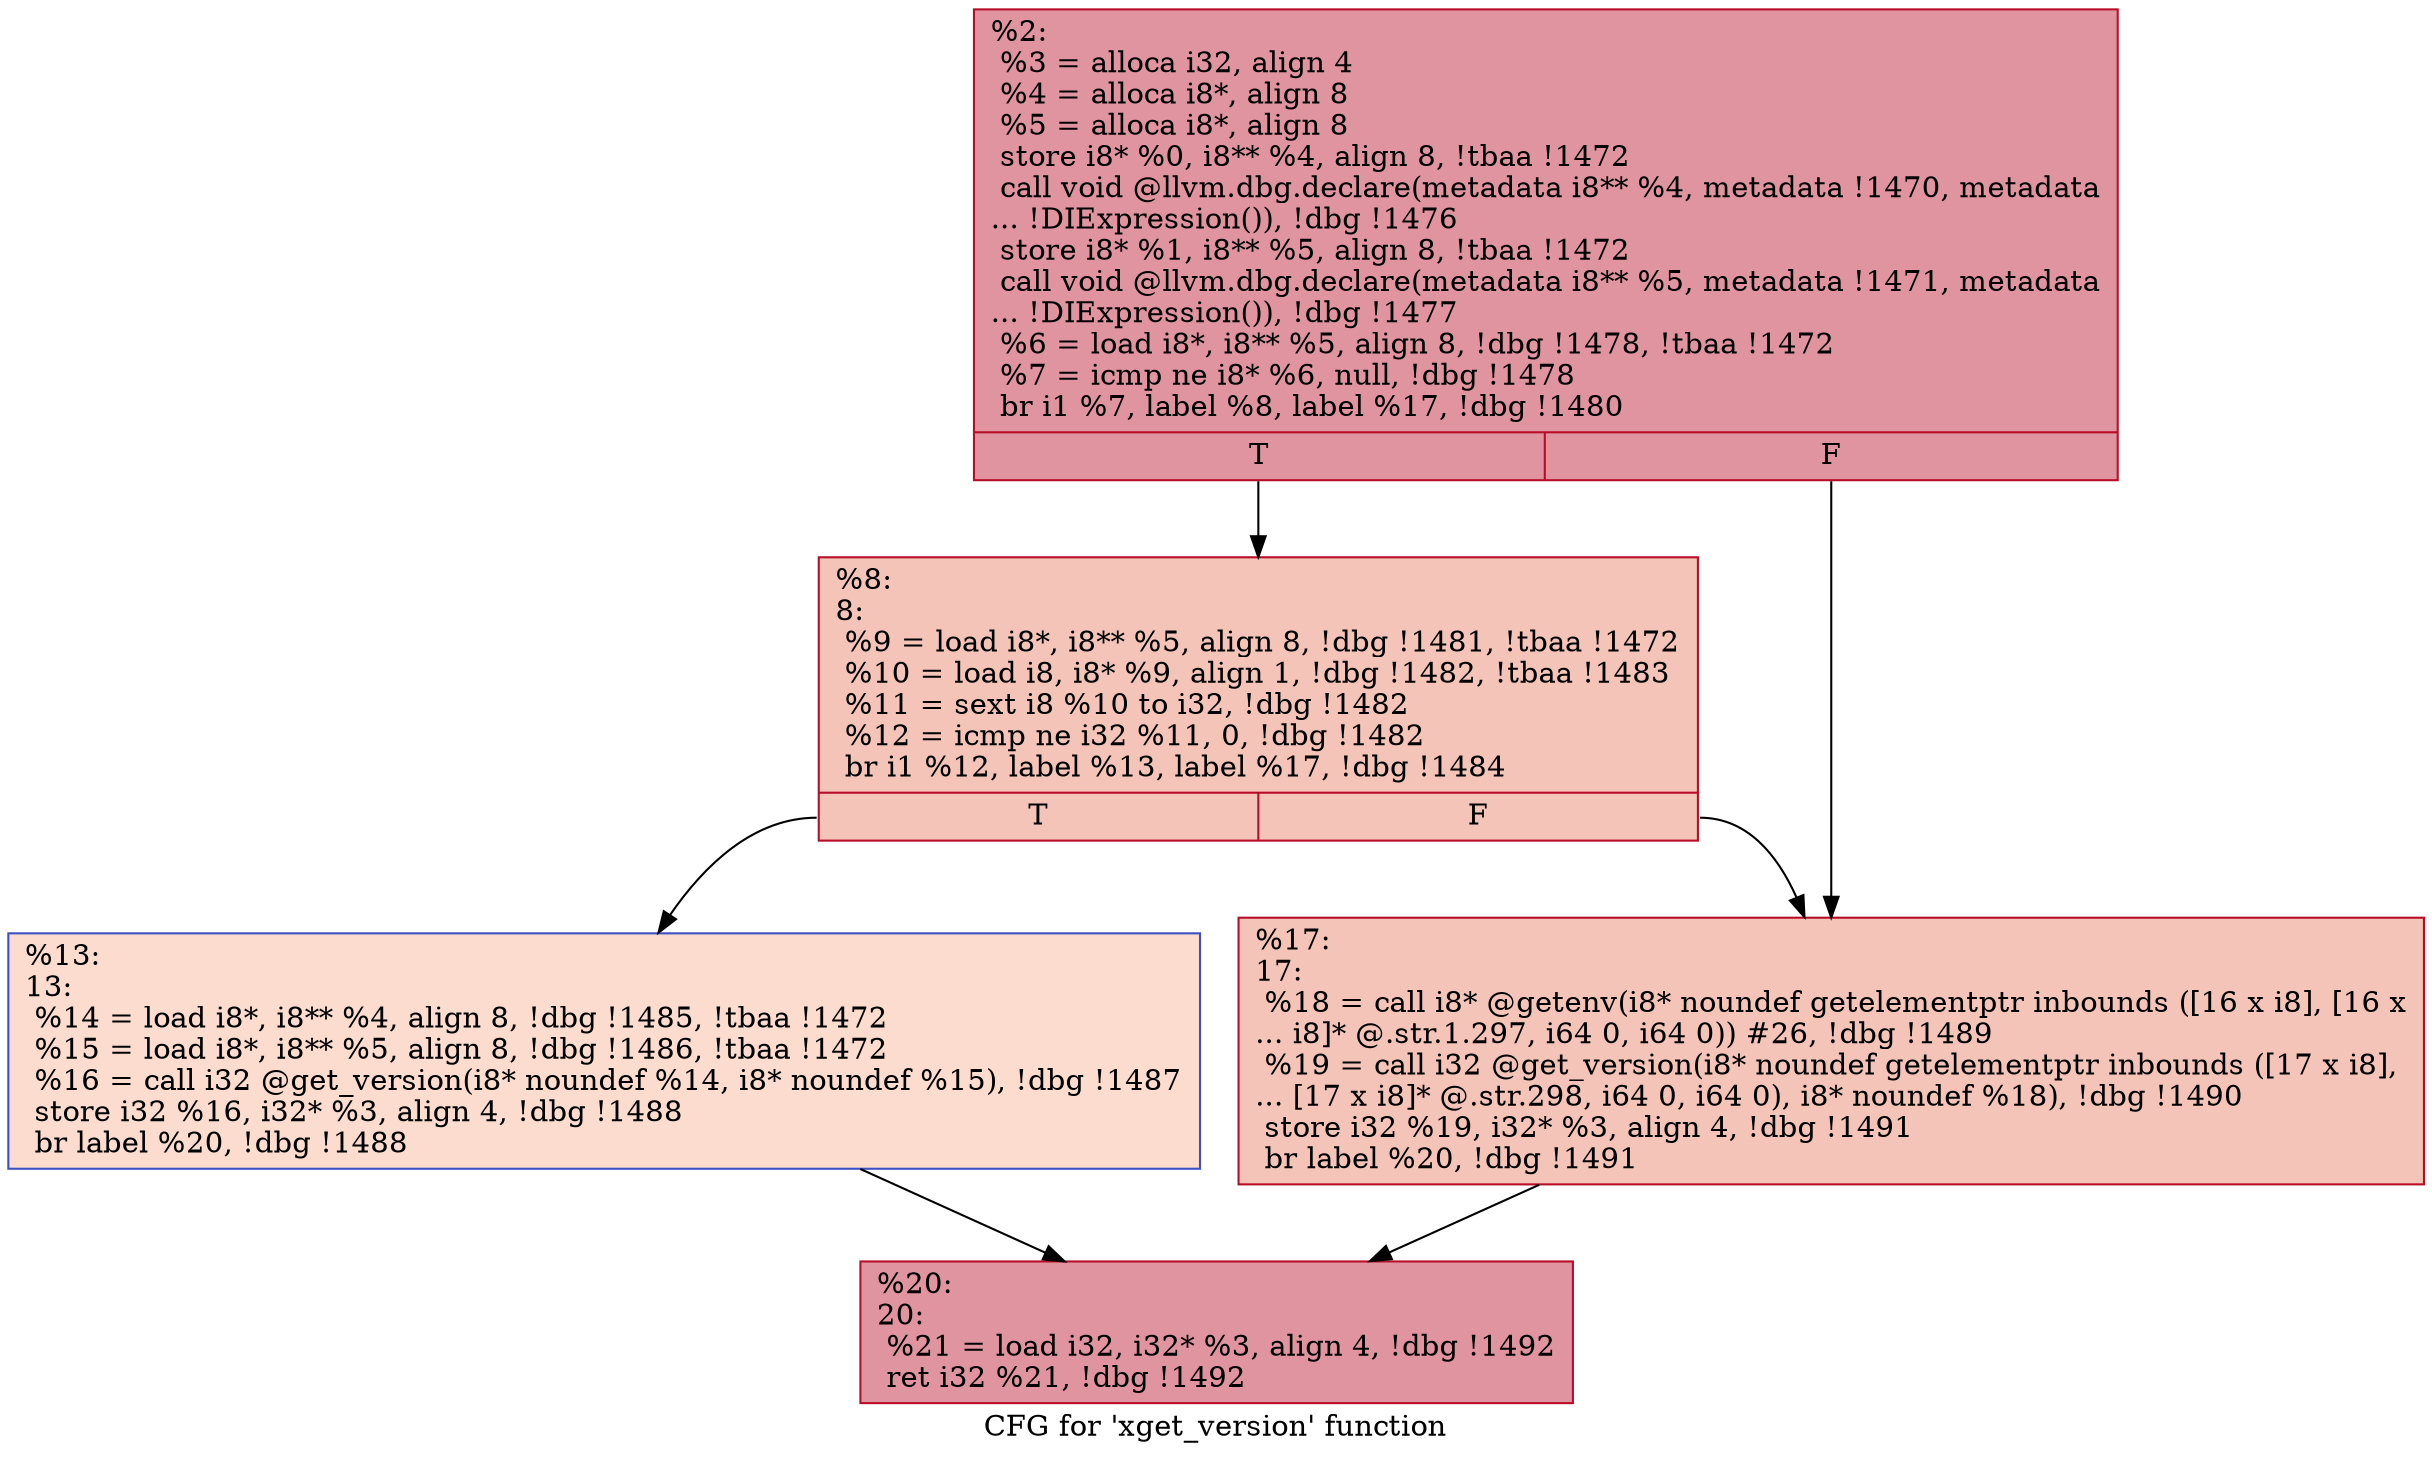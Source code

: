 digraph "CFG for 'xget_version' function" {
	label="CFG for 'xget_version' function";

	Node0xf7e600 [shape=record,color="#b70d28ff", style=filled, fillcolor="#b70d2870",label="{%2:\l  %3 = alloca i32, align 4\l  %4 = alloca i8*, align 8\l  %5 = alloca i8*, align 8\l  store i8* %0, i8** %4, align 8, !tbaa !1472\l  call void @llvm.dbg.declare(metadata i8** %4, metadata !1470, metadata\l... !DIExpression()), !dbg !1476\l  store i8* %1, i8** %5, align 8, !tbaa !1472\l  call void @llvm.dbg.declare(metadata i8** %5, metadata !1471, metadata\l... !DIExpression()), !dbg !1477\l  %6 = load i8*, i8** %5, align 8, !dbg !1478, !tbaa !1472\l  %7 = icmp ne i8* %6, null, !dbg !1478\l  br i1 %7, label %8, label %17, !dbg !1480\l|{<s0>T|<s1>F}}"];
	Node0xf7e600:s0 -> Node0xf7fc50;
	Node0xf7e600:s1 -> Node0xf7fcf0;
	Node0xf7fc50 [shape=record,color="#b70d28ff", style=filled, fillcolor="#e97a5f70",label="{%8:\l8:                                                \l  %9 = load i8*, i8** %5, align 8, !dbg !1481, !tbaa !1472\l  %10 = load i8, i8* %9, align 1, !dbg !1482, !tbaa !1483\l  %11 = sext i8 %10 to i32, !dbg !1482\l  %12 = icmp ne i32 %11, 0, !dbg !1482\l  br i1 %12, label %13, label %17, !dbg !1484\l|{<s0>T|<s1>F}}"];
	Node0xf7fc50:s0 -> Node0xf7fca0;
	Node0xf7fc50:s1 -> Node0xf7fcf0;
	Node0xf7fca0 [shape=record,color="#3d50c3ff", style=filled, fillcolor="#f7af9170",label="{%13:\l13:                                               \l  %14 = load i8*, i8** %4, align 8, !dbg !1485, !tbaa !1472\l  %15 = load i8*, i8** %5, align 8, !dbg !1486, !tbaa !1472\l  %16 = call i32 @get_version(i8* noundef %14, i8* noundef %15), !dbg !1487\l  store i32 %16, i32* %3, align 4, !dbg !1488\l  br label %20, !dbg !1488\l}"];
	Node0xf7fca0 -> Node0xf7fd40;
	Node0xf7fcf0 [shape=record,color="#b70d28ff", style=filled, fillcolor="#e97a5f70",label="{%17:\l17:                                               \l  %18 = call i8* @getenv(i8* noundef getelementptr inbounds ([16 x i8], [16 x\l... i8]* @.str.1.297, i64 0, i64 0)) #26, !dbg !1489\l  %19 = call i32 @get_version(i8* noundef getelementptr inbounds ([17 x i8],\l... [17 x i8]* @.str.298, i64 0, i64 0), i8* noundef %18), !dbg !1490\l  store i32 %19, i32* %3, align 4, !dbg !1491\l  br label %20, !dbg !1491\l}"];
	Node0xf7fcf0 -> Node0xf7fd40;
	Node0xf7fd40 [shape=record,color="#b70d28ff", style=filled, fillcolor="#b70d2870",label="{%20:\l20:                                               \l  %21 = load i32, i32* %3, align 4, !dbg !1492\l  ret i32 %21, !dbg !1492\l}"];
}
